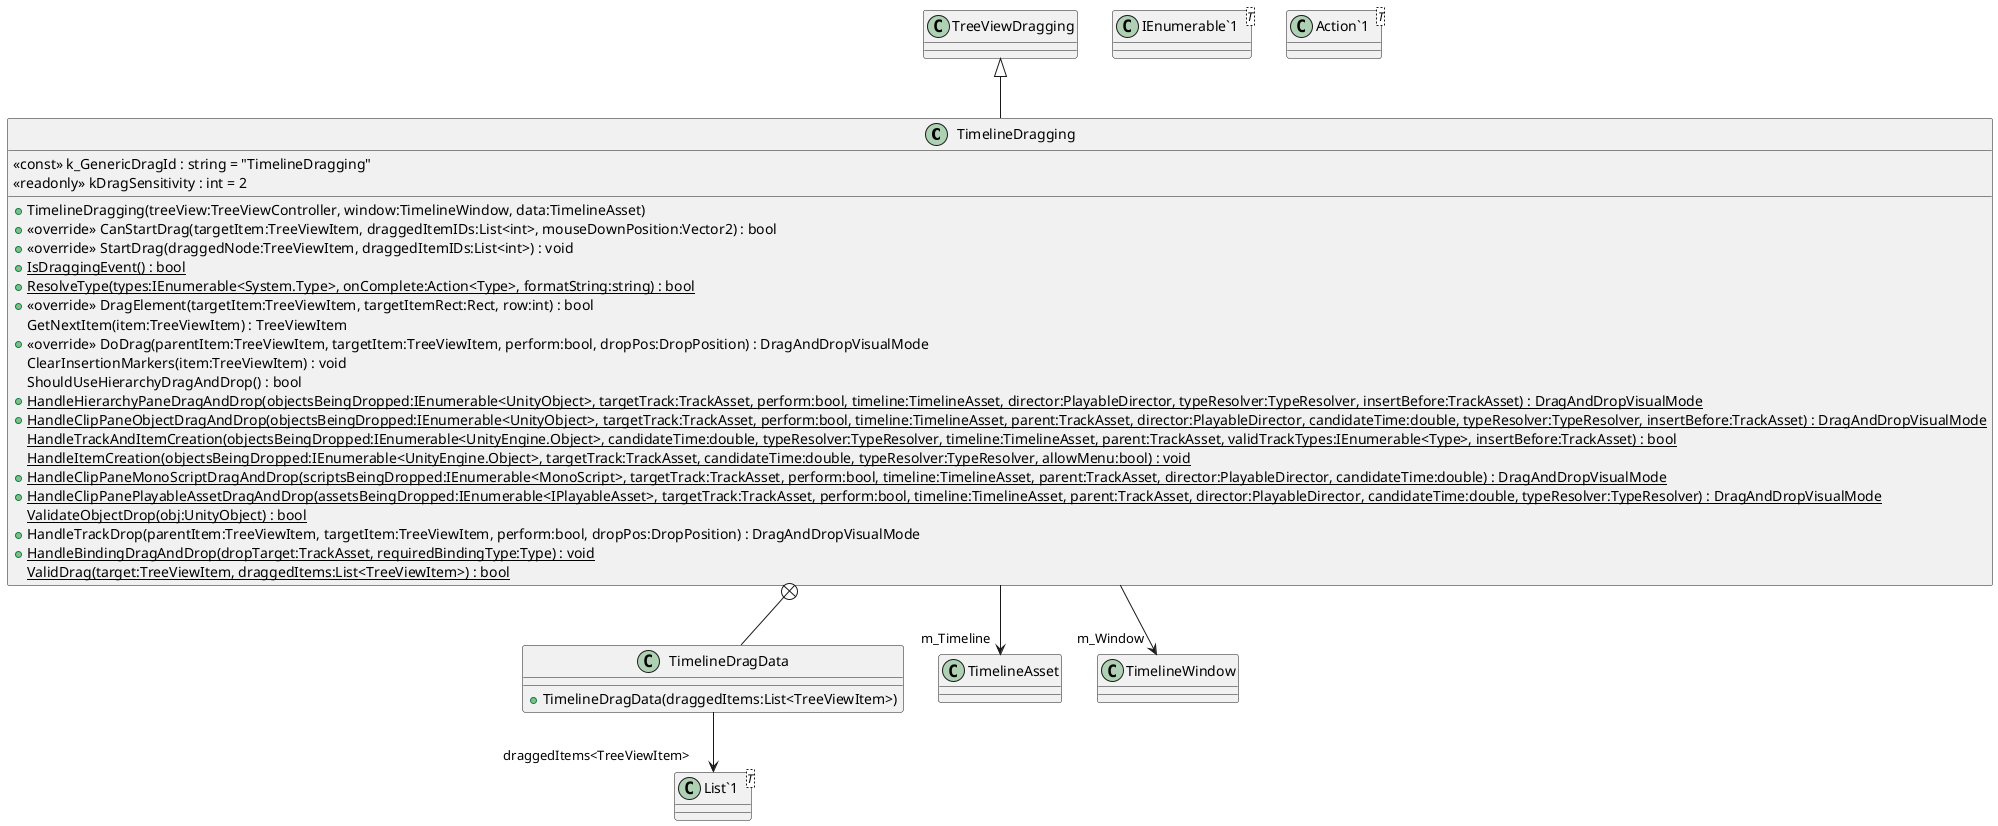 @startuml
class TimelineDragging {
    <<const>> k_GenericDragId : string = "TimelineDragging"
    <<readonly>> kDragSensitivity : int = 2
    + TimelineDragging(treeView:TreeViewController, window:TimelineWindow, data:TimelineAsset)
    + <<override>> CanStartDrag(targetItem:TreeViewItem, draggedItemIDs:List<int>, mouseDownPosition:Vector2) : bool
    + <<override>> StartDrag(draggedNode:TreeViewItem, draggedItemIDs:List<int>) : void
    + {static} IsDraggingEvent() : bool
    + {static} ResolveType(types:IEnumerable<System.Type>, onComplete:Action<Type>, formatString:string) : bool
    + <<override>> DragElement(targetItem:TreeViewItem, targetItemRect:Rect, row:int) : bool
    GetNextItem(item:TreeViewItem) : TreeViewItem
    + <<override>> DoDrag(parentItem:TreeViewItem, targetItem:TreeViewItem, perform:bool, dropPos:DropPosition) : DragAndDropVisualMode
    ClearInsertionMarkers(item:TreeViewItem) : void
    ShouldUseHierarchyDragAndDrop() : bool
    + {static} HandleHierarchyPaneDragAndDrop(objectsBeingDropped:IEnumerable<UnityObject>, targetTrack:TrackAsset, perform:bool, timeline:TimelineAsset, director:PlayableDirector, typeResolver:TypeResolver, insertBefore:TrackAsset) : DragAndDropVisualMode
    + {static} HandleClipPaneObjectDragAndDrop(objectsBeingDropped:IEnumerable<UnityObject>, targetTrack:TrackAsset, perform:bool, timeline:TimelineAsset, parent:TrackAsset, director:PlayableDirector, candidateTime:double, typeResolver:TypeResolver, insertBefore:TrackAsset) : DragAndDropVisualMode
    {static} HandleTrackAndItemCreation(objectsBeingDropped:IEnumerable<UnityEngine.Object>, candidateTime:double, typeResolver:TypeResolver, timeline:TimelineAsset, parent:TrackAsset, validTrackTypes:IEnumerable<Type>, insertBefore:TrackAsset) : bool
    {static} HandleItemCreation(objectsBeingDropped:IEnumerable<UnityEngine.Object>, targetTrack:TrackAsset, candidateTime:double, typeResolver:TypeResolver, allowMenu:bool) : void
    + {static} HandleClipPaneMonoScriptDragAndDrop(scriptsBeingDropped:IEnumerable<MonoScript>, targetTrack:TrackAsset, perform:bool, timeline:TimelineAsset, parent:TrackAsset, director:PlayableDirector, candidateTime:double) : DragAndDropVisualMode
    + {static} HandleClipPanePlayableAssetDragAndDrop(assetsBeingDropped:IEnumerable<IPlayableAsset>, targetTrack:TrackAsset, perform:bool, timeline:TimelineAsset, parent:TrackAsset, director:PlayableDirector, candidateTime:double, typeResolver:TypeResolver) : DragAndDropVisualMode
    {static} ValidateObjectDrop(obj:UnityObject) : bool
    + HandleTrackDrop(parentItem:TreeViewItem, targetItem:TreeViewItem, perform:bool, dropPos:DropPosition) : DragAndDropVisualMode
    + {static} HandleBindingDragAndDrop(dropTarget:TrackAsset, requiredBindingType:Type) : void
    {static} ValidDrag(target:TreeViewItem, draggedItems:List<TreeViewItem>) : bool
}
class "IEnumerable`1"<T> {
}
class "Action`1"<T> {
}
class TimelineDragData {
    + TimelineDragData(draggedItems:List<TreeViewItem>)
}
class "List`1"<T> {
}
TreeViewDragging <|-- TimelineDragging
TimelineDragging --> "m_Timeline" TimelineAsset
TimelineDragging --> "m_Window" TimelineWindow
TimelineDragging +-- TimelineDragData
TimelineDragData --> "draggedItems<TreeViewItem>" "List`1"
@enduml
